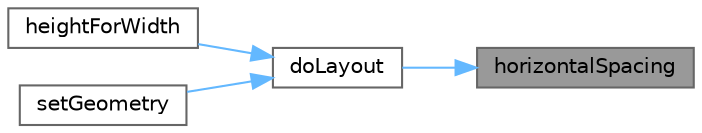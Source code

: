 digraph "horizontalSpacing"
{
 // LATEX_PDF_SIZE
  bgcolor="transparent";
  edge [fontname=Helvetica,fontsize=10,labelfontname=Helvetica,labelfontsize=10];
  node [fontname=Helvetica,fontsize=10,shape=box,height=0.2,width=0.4];
  rankdir="RL";
  Node1 [id="Node000001",label="horizontalSpacing",height=0.2,width=0.4,color="gray40", fillcolor="grey60", style="filled", fontcolor="black",tooltip="获取水平间距"];
  Node1 -> Node2 [id="edge1_Node000001_Node000002",dir="back",color="steelblue1",style="solid",tooltip=" "];
  Node2 [id="Node000002",label="doLayout",height=0.2,width=0.4,color="grey40", fillcolor="white", style="filled",URL="$class_my_flow_layout.html#ae25312a84ad080d3e52c1472bc651f81",tooltip="执行布局计算"];
  Node2 -> Node3 [id="edge2_Node000002_Node000003",dir="back",color="steelblue1",style="solid",tooltip=" "];
  Node3 [id="Node000003",label="heightForWidth",height=0.2,width=0.4,color="grey40", fillcolor="white", style="filled",URL="$class_my_flow_layout.html#a62966813ac29a71f8975561888081589",tooltip="根据宽度计算高度"];
  Node2 -> Node4 [id="edge3_Node000002_Node000004",dir="back",color="steelblue1",style="solid",tooltip=" "];
  Node4 [id="Node000004",label="setGeometry",height=0.2,width=0.4,color="grey40", fillcolor="white", style="filled",URL="$class_my_flow_layout.html#a0fc96b07b82dcdc7c60a5dcaa8c32c5c",tooltip="设置布局几何区域"];
}
